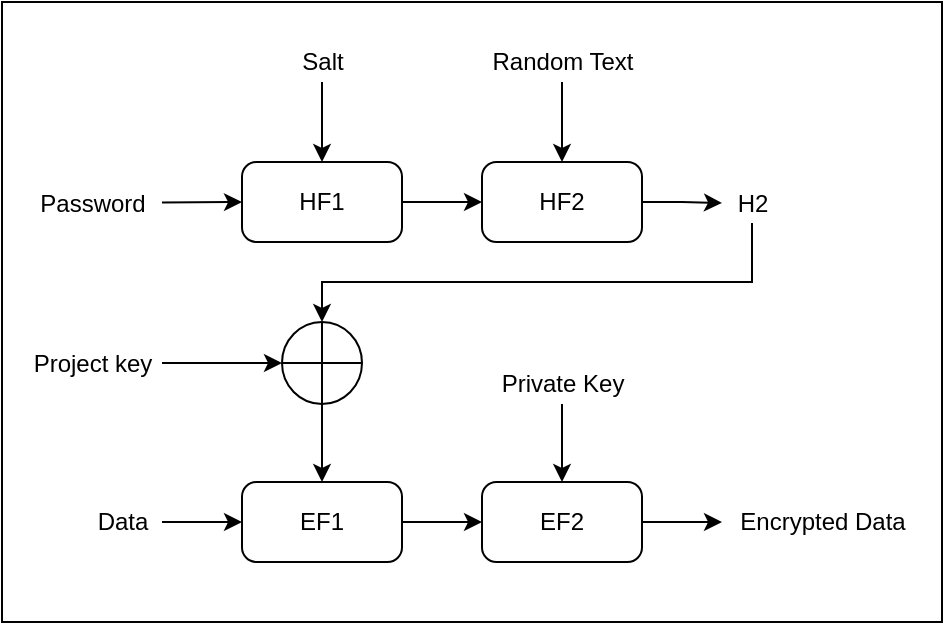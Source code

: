 <mxfile version="12.8.1" type="device"><diagram name="Page-1" id="c7488fd3-1785-93aa-aadb-54a6760d102a"><mxGraphModel dx="1422" dy="794" grid="1" gridSize="10" guides="1" tooltips="1" connect="1" arrows="1" fold="1" page="1" pageScale="1" pageWidth="1100" pageHeight="850" background="#ffffff" math="0" shadow="0"><root><mxCell id="0"/><mxCell id="1" parent="0"/><mxCell id="Xfn7vS497wscCzpfFTJC-1" value="HF1" style="rounded=1;whiteSpace=wrap;html=1;arcSize=18;" vertex="1" parent="1"><mxGeometry x="360" y="280" width="80" height="40" as="geometry"/></mxCell><mxCell id="Xfn7vS497wscCzpfFTJC-22" style="edgeStyle=orthogonalEdgeStyle;rounded=0;orthogonalLoop=1;jettySize=auto;html=1;entryX=0.5;entryY=0;entryDx=0;entryDy=0;" edge="1" parent="1" source="Xfn7vS497wscCzpfFTJC-4" target="Xfn7vS497wscCzpfFTJC-1"><mxGeometry relative="1" as="geometry"/></mxCell><mxCell id="Xfn7vS497wscCzpfFTJC-4" value="Salt" style="text;html=1;align=center;verticalAlign=middle;resizable=0;points=[];autosize=1;" vertex="1" parent="1"><mxGeometry x="380" y="220" width="40" height="20" as="geometry"/></mxCell><mxCell id="Xfn7vS497wscCzpfFTJC-23" style="edgeStyle=orthogonalEdgeStyle;rounded=0;orthogonalLoop=1;jettySize=auto;html=1;entryX=0.5;entryY=0;entryDx=0;entryDy=0;" edge="1" parent="1" source="Xfn7vS497wscCzpfFTJC-5" target="Xfn7vS497wscCzpfFTJC-10"><mxGeometry relative="1" as="geometry"/></mxCell><mxCell id="Xfn7vS497wscCzpfFTJC-5" value="Random Text" style="text;html=1;align=center;verticalAlign=middle;resizable=0;points=[];autosize=1;" vertex="1" parent="1"><mxGeometry x="475" y="220" width="90" height="20" as="geometry"/></mxCell><mxCell id="Xfn7vS497wscCzpfFTJC-25" style="edgeStyle=orthogonalEdgeStyle;rounded=0;orthogonalLoop=1;jettySize=auto;html=1;entryX=0.5;entryY=0;entryDx=0;entryDy=0;" edge="1" parent="1" source="Xfn7vS497wscCzpfFTJC-8" target="Xfn7vS497wscCzpfFTJC-15"><mxGeometry relative="1" as="geometry"><Array as="points"><mxPoint x="615" y="340"/><mxPoint x="400" y="340"/></Array></mxGeometry></mxCell><mxCell id="Xfn7vS497wscCzpfFTJC-8" value="H2" style="text;html=1;align=center;verticalAlign=middle;resizable=0;points=[];autosize=1;" vertex="1" parent="1"><mxGeometry x="600" y="290.5" width="30" height="20" as="geometry"/></mxCell><mxCell id="Xfn7vS497wscCzpfFTJC-21" value="" style="edgeStyle=orthogonalEdgeStyle;rounded=0;orthogonalLoop=1;jettySize=auto;html=1;entryX=0;entryY=0.5;entryDx=0;entryDy=0;" edge="1" parent="1" source="Xfn7vS497wscCzpfFTJC-1" target="Xfn7vS497wscCzpfFTJC-10"><mxGeometry relative="1" as="geometry"><mxPoint x="440" y="300" as="sourcePoint"/></mxGeometry></mxCell><mxCell id="Xfn7vS497wscCzpfFTJC-9" value="Password" style="text;html=1;align=center;verticalAlign=middle;resizable=0;points=[];autosize=1;" vertex="1" parent="1"><mxGeometry x="250" y="290.5" width="70" height="20" as="geometry"/></mxCell><mxCell id="Xfn7vS497wscCzpfFTJC-24" style="edgeStyle=orthogonalEdgeStyle;rounded=0;orthogonalLoop=1;jettySize=auto;html=1;" edge="1" parent="1" source="Xfn7vS497wscCzpfFTJC-10" target="Xfn7vS497wscCzpfFTJC-8"><mxGeometry relative="1" as="geometry"/></mxCell><mxCell id="Xfn7vS497wscCzpfFTJC-10" value="HF2" style="rounded=1;whiteSpace=wrap;html=1;arcSize=18;" vertex="1" parent="1"><mxGeometry x="480" y="280" width="80" height="40" as="geometry"/></mxCell><mxCell id="Xfn7vS497wscCzpfFTJC-30" style="edgeStyle=orthogonalEdgeStyle;rounded=0;orthogonalLoop=1;jettySize=auto;html=1;" edge="1" parent="1" source="Xfn7vS497wscCzpfFTJC-11" target="Xfn7vS497wscCzpfFTJC-18"><mxGeometry relative="1" as="geometry"/></mxCell><mxCell id="Xfn7vS497wscCzpfFTJC-11" value="EF2" style="rounded=1;whiteSpace=wrap;html=1;arcSize=18;" vertex="1" parent="1"><mxGeometry x="480" y="440" width="80" height="40" as="geometry"/></mxCell><mxCell id="Xfn7vS497wscCzpfFTJC-29" style="edgeStyle=orthogonalEdgeStyle;rounded=0;orthogonalLoop=1;jettySize=auto;html=1;" edge="1" parent="1" source="Xfn7vS497wscCzpfFTJC-12" target="Xfn7vS497wscCzpfFTJC-11"><mxGeometry relative="1" as="geometry"/></mxCell><mxCell id="Xfn7vS497wscCzpfFTJC-12" value="EF1" style="rounded=1;whiteSpace=wrap;html=1;arcSize=18;" vertex="1" parent="1"><mxGeometry x="360" y="440" width="80" height="40" as="geometry"/></mxCell><mxCell id="Xfn7vS497wscCzpfFTJC-28" style="edgeStyle=orthogonalEdgeStyle;rounded=0;orthogonalLoop=1;jettySize=auto;html=1;" edge="1" parent="1" source="Xfn7vS497wscCzpfFTJC-13" target="Xfn7vS497wscCzpfFTJC-12"><mxGeometry relative="1" as="geometry"/></mxCell><mxCell id="Xfn7vS497wscCzpfFTJC-13" value="Data" style="text;html=1;align=center;verticalAlign=middle;resizable=0;points=[];autosize=1;" vertex="1" parent="1"><mxGeometry x="280" y="450" width="40" height="20" as="geometry"/></mxCell><mxCell id="Xfn7vS497wscCzpfFTJC-31" style="edgeStyle=orthogonalEdgeStyle;rounded=0;orthogonalLoop=1;jettySize=auto;html=1;entryX=0;entryY=0.5;entryDx=0;entryDy=0;" edge="1" parent="1" source="Xfn7vS497wscCzpfFTJC-14" target="Xfn7vS497wscCzpfFTJC-15"><mxGeometry relative="1" as="geometry"/></mxCell><mxCell id="Xfn7vS497wscCzpfFTJC-14" value="Project key" style="text;html=1;align=center;verticalAlign=middle;resizable=0;points=[];autosize=1;" vertex="1" parent="1"><mxGeometry x="250" y="370.5" width="70" height="20" as="geometry"/></mxCell><mxCell id="Xfn7vS497wscCzpfFTJC-27" style="edgeStyle=orthogonalEdgeStyle;rounded=0;orthogonalLoop=1;jettySize=auto;html=1;entryX=0.5;entryY=0;entryDx=0;entryDy=0;" edge="1" parent="1" source="Xfn7vS497wscCzpfFTJC-15" target="Xfn7vS497wscCzpfFTJC-12"><mxGeometry relative="1" as="geometry"/></mxCell><mxCell id="Xfn7vS497wscCzpfFTJC-15" value="" style="shape=orEllipse;perimeter=ellipsePerimeter;whiteSpace=wrap;html=1;backgroundOutline=1;" vertex="1" parent="1"><mxGeometry x="380" y="360" width="40" height="41" as="geometry"/></mxCell><mxCell id="Xfn7vS497wscCzpfFTJC-26" style="edgeStyle=orthogonalEdgeStyle;rounded=0;orthogonalLoop=1;jettySize=auto;html=1;entryX=0.5;entryY=0;entryDx=0;entryDy=0;" edge="1" parent="1" source="Xfn7vS497wscCzpfFTJC-17" target="Xfn7vS497wscCzpfFTJC-11"><mxGeometry relative="1" as="geometry"/></mxCell><mxCell id="Xfn7vS497wscCzpfFTJC-17" value="Private Key" style="text;html=1;align=center;verticalAlign=middle;resizable=0;points=[];autosize=1;" vertex="1" parent="1"><mxGeometry x="480" y="381" width="80" height="20" as="geometry"/></mxCell><mxCell id="Xfn7vS497wscCzpfFTJC-18" value="Encrypted Data" style="text;html=1;align=center;verticalAlign=middle;resizable=0;points=[];autosize=1;" vertex="1" parent="1"><mxGeometry x="600" y="450" width="100" height="20" as="geometry"/></mxCell><mxCell id="Xfn7vS497wscCzpfFTJC-20" value="" style="endArrow=classic;html=1;entryX=0;entryY=0.5;entryDx=0;entryDy=0;" edge="1" parent="1" source="Xfn7vS497wscCzpfFTJC-9" target="Xfn7vS497wscCzpfFTJC-1"><mxGeometry width="50" height="50" relative="1" as="geometry"><mxPoint x="150" y="360" as="sourcePoint"/><mxPoint x="200" y="310" as="targetPoint"/></mxGeometry></mxCell><mxCell id="Xfn7vS497wscCzpfFTJC-32" value="" style="rounded=0;whiteSpace=wrap;html=1;fillColor=none;" vertex="1" parent="1"><mxGeometry x="240" y="200" width="470" height="310" as="geometry"/></mxCell></root></mxGraphModel></diagram></mxfile>